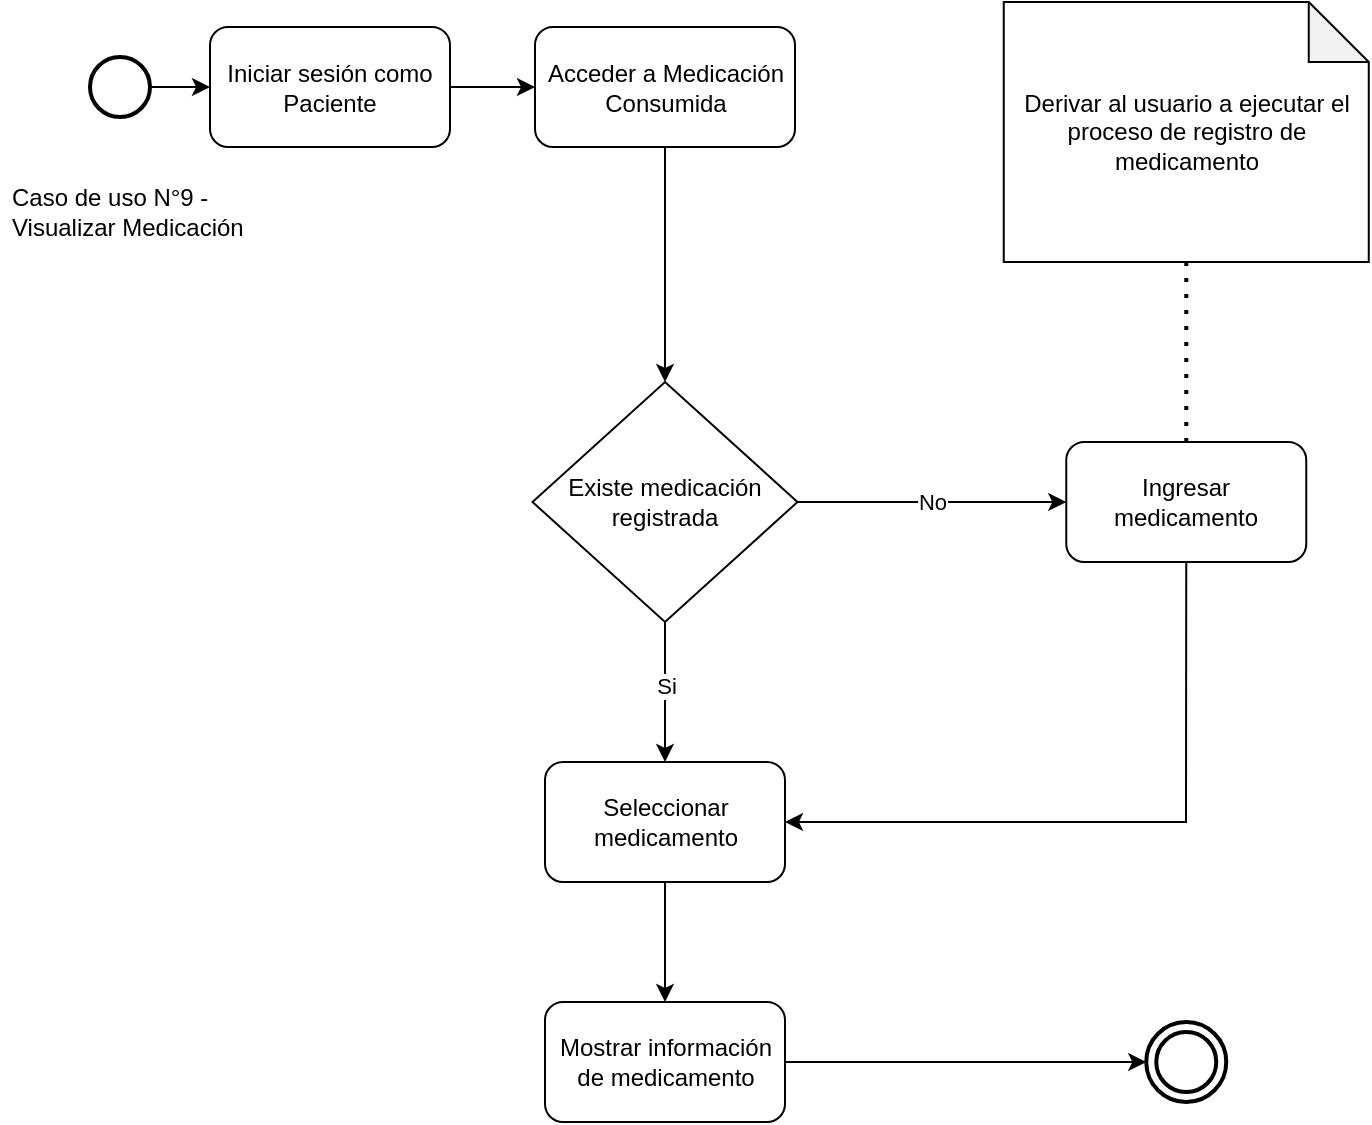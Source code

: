 <mxfile version="21.7.4" type="google">
  <diagram name="Página-1" id="aT8YRtcqcaAWU5DnM1vG">
    <mxGraphModel grid="1" page="1" gridSize="10" guides="1" tooltips="1" connect="1" arrows="1" fold="1" pageScale="1" pageWidth="827" pageHeight="1169" math="0" shadow="0">
      <root>
        <mxCell id="0" />
        <mxCell id="1" parent="0" />
        <mxCell id="o1yoJ1KZ-WgfqzTSfl_E-1" value="" style="strokeWidth=2;html=1;shape=mxgraph.flowchart.start_2;whiteSpace=wrap;" vertex="1" parent="1">
          <mxGeometry x="80" y="97.5" width="30" height="30" as="geometry" />
        </mxCell>
        <mxCell id="o1yoJ1KZ-WgfqzTSfl_E-2" value="" style="ellipse;shape=doubleEllipse;whiteSpace=wrap;html=1;aspect=fixed;perimeterSpacing=0;strokeWidth=2;" vertex="1" parent="1">
          <mxGeometry x="608.13" y="580" width="40" height="40" as="geometry" />
        </mxCell>
        <mxCell id="o1yoJ1KZ-WgfqzTSfl_E-3" value="Iniciar sesión como Paciente" style="rounded=1;whiteSpace=wrap;html=1;" vertex="1" parent="1">
          <mxGeometry x="140" y="82.5" width="120" height="60" as="geometry" />
        </mxCell>
        <mxCell id="o1yoJ1KZ-WgfqzTSfl_E-4" value="" style="endArrow=classic;html=1;rounded=0;exitX=1;exitY=0.5;exitDx=0;exitDy=0;exitPerimeter=0;entryX=0;entryY=0.5;entryDx=0;entryDy=0;" edge="1" parent="1" source="o1yoJ1KZ-WgfqzTSfl_E-1" target="o1yoJ1KZ-WgfqzTSfl_E-3">
          <mxGeometry width="50" height="50" relative="1" as="geometry">
            <mxPoint x="230" y="402.5" as="sourcePoint" />
            <mxPoint x="280" y="352.5" as="targetPoint" />
          </mxGeometry>
        </mxCell>
        <mxCell id="o1yoJ1KZ-WgfqzTSfl_E-5" value="" style="endArrow=classic;html=1;rounded=0;exitX=1;exitY=0.5;exitDx=0;exitDy=0;entryX=0;entryY=0.5;entryDx=0;entryDy=0;" edge="1" parent="1" source="o1yoJ1KZ-WgfqzTSfl_E-3" target="o1yoJ1KZ-WgfqzTSfl_E-16">
          <mxGeometry width="50" height="50" relative="1" as="geometry">
            <mxPoint x="130" y="137.5" as="sourcePoint" />
            <mxPoint x="180" y="137.5" as="targetPoint" />
          </mxGeometry>
        </mxCell>
        <mxCell id="o1yoJ1KZ-WgfqzTSfl_E-6" value="Existe medicación registrada" style="rhombus;whiteSpace=wrap;html=1;" vertex="1" parent="1">
          <mxGeometry x="301.25" y="260" width="132.5" height="120" as="geometry" />
        </mxCell>
        <mxCell id="o1yoJ1KZ-WgfqzTSfl_E-7" value="Ingresar medicamento" style="rounded=1;whiteSpace=wrap;html=1;" vertex="1" parent="1">
          <mxGeometry x="568.13" y="290" width="120" height="60" as="geometry" />
        </mxCell>
        <mxCell id="o1yoJ1KZ-WgfqzTSfl_E-8" value="No" style="endArrow=classic;html=1;rounded=0;exitX=1;exitY=0.5;exitDx=0;exitDy=0;entryX=0;entryY=0.5;entryDx=0;entryDy=0;" edge="1" parent="1" source="o1yoJ1KZ-WgfqzTSfl_E-6" target="o1yoJ1KZ-WgfqzTSfl_E-7">
          <mxGeometry width="50" height="50" relative="1" as="geometry">
            <mxPoint x="400" y="167.5" as="sourcePoint" />
            <mxPoint x="400" y="197.5" as="targetPoint" />
            <Array as="points" />
          </mxGeometry>
        </mxCell>
        <mxCell id="o1yoJ1KZ-WgfqzTSfl_E-9" value="" style="endArrow=classic;html=1;rounded=0;exitX=0.5;exitY=1;exitDx=0;exitDy=0;entryX=0.5;entryY=0;entryDx=0;entryDy=0;" edge="1" parent="1" source="o1yoJ1KZ-WgfqzTSfl_E-6" target="o1yoJ1KZ-WgfqzTSfl_E-11">
          <mxGeometry width="50" height="50" relative="1" as="geometry">
            <mxPoint x="400" y="167.5" as="sourcePoint" />
            <mxPoint x="390" y="297.5" as="targetPoint" />
            <Array as="points" />
          </mxGeometry>
        </mxCell>
        <mxCell id="o1yoJ1KZ-WgfqzTSfl_E-10" value="Si" style="edgeLabel;html=1;align=center;verticalAlign=middle;resizable=0;points=[];" vertex="1" connectable="0" parent="o1yoJ1KZ-WgfqzTSfl_E-9">
          <mxGeometry x="-0.427" y="1" relative="1" as="geometry">
            <mxPoint x="-1" y="12" as="offset" />
          </mxGeometry>
        </mxCell>
        <mxCell id="o1yoJ1KZ-WgfqzTSfl_E-11" value="Seleccionar medicamento" style="rounded=1;whiteSpace=wrap;html=1;" vertex="1" parent="1">
          <mxGeometry x="307.5" y="450" width="120" height="60" as="geometry" />
        </mxCell>
        <mxCell id="o1yoJ1KZ-WgfqzTSfl_E-12" value="Mostrar información de medicamento" style="rounded=1;whiteSpace=wrap;html=1;" vertex="1" parent="1">
          <mxGeometry x="307.5" y="570" width="120" height="60" as="geometry" />
        </mxCell>
        <mxCell id="o1yoJ1KZ-WgfqzTSfl_E-13" value="" style="endArrow=classic;html=1;rounded=0;exitX=0.5;exitY=1;exitDx=0;exitDy=0;entryX=0.5;entryY=0;entryDx=0;entryDy=0;" edge="1" parent="1" source="o1yoJ1KZ-WgfqzTSfl_E-11" target="o1yoJ1KZ-WgfqzTSfl_E-12">
          <mxGeometry width="50" height="50" relative="1" as="geometry">
            <mxPoint x="400" y="167.5" as="sourcePoint" />
            <mxPoint x="400" y="197.5" as="targetPoint" />
            <Array as="points" />
          </mxGeometry>
        </mxCell>
        <mxCell id="o1yoJ1KZ-WgfqzTSfl_E-15" value="Derivar al usuario a ejecutar el proceso de registro de medicamento" style="shape=note;whiteSpace=wrap;html=1;backgroundOutline=1;darkOpacity=0.05;" vertex="1" parent="1">
          <mxGeometry x="536.88" y="70" width="182.5" height="130" as="geometry" />
        </mxCell>
        <mxCell id="o1yoJ1KZ-WgfqzTSfl_E-16" value="Acceder a Medicación Consumida" style="rounded=1;whiteSpace=wrap;html=1;" vertex="1" parent="1">
          <mxGeometry x="302.5" y="82.5" width="130" height="60" as="geometry" />
        </mxCell>
        <mxCell id="o1yoJ1KZ-WgfqzTSfl_E-17" value="" style="endArrow=classic;html=1;rounded=0;entryX=0.5;entryY=0;entryDx=0;entryDy=0;exitX=0.5;exitY=1;exitDx=0;exitDy=0;" edge="1" parent="1" source="o1yoJ1KZ-WgfqzTSfl_E-16" target="o1yoJ1KZ-WgfqzTSfl_E-6">
          <mxGeometry width="50" height="50" relative="1" as="geometry">
            <mxPoint x="310" y="147.5" as="sourcePoint" />
            <mxPoint x="367.5" y="167.5" as="targetPoint" />
            <Array as="points" />
          </mxGeometry>
        </mxCell>
        <mxCell id="o1yoJ1KZ-WgfqzTSfl_E-18" value="" style="endArrow=none;dashed=1;html=1;dashPattern=1 3;strokeWidth=2;rounded=0;exitX=0.5;exitY=0;exitDx=0;exitDy=0;" edge="1" parent="1" source="o1yoJ1KZ-WgfqzTSfl_E-7" target="o1yoJ1KZ-WgfqzTSfl_E-15">
          <mxGeometry width="50" height="50" relative="1" as="geometry">
            <mxPoint x="470" y="177.5" as="sourcePoint" />
            <mxPoint x="520" y="127.5" as="targetPoint" />
          </mxGeometry>
        </mxCell>
        <mxCell id="o1yoJ1KZ-WgfqzTSfl_E-19" value="Caso de uso N°9 - Visualizar Medicación" style="text;strokeColor=none;fillColor=none;align=left;verticalAlign=middle;spacingLeft=4;spacingRight=4;overflow=hidden;points=[[0,0.5],[1,0.5]];portConstraint=eastwest;rotatable=0;whiteSpace=wrap;html=1;" vertex="1" parent="1">
          <mxGeometry x="35" y="127.5" width="135" height="95" as="geometry" />
        </mxCell>
        <mxCell id="o1yoJ1KZ-WgfqzTSfl_E-20" value="" style="endArrow=classic;html=1;rounded=0;entryX=1;entryY=0.5;entryDx=0;entryDy=0;exitX=0.5;exitY=1;exitDx=0;exitDy=0;" edge="1" parent="1" source="o1yoJ1KZ-WgfqzTSfl_E-7" target="o1yoJ1KZ-WgfqzTSfl_E-11">
          <mxGeometry width="50" height="50" relative="1" as="geometry">
            <mxPoint x="460" y="360" as="sourcePoint" />
            <mxPoint x="460" y="417" as="targetPoint" />
            <Array as="points">
              <mxPoint x="628" y="480" />
              <mxPoint x="560" y="480" />
            </Array>
          </mxGeometry>
        </mxCell>
        <mxCell id="o1yoJ1KZ-WgfqzTSfl_E-25" value="" style="endArrow=classic;html=1;rounded=0;exitX=1;exitY=0.5;exitDx=0;exitDy=0;entryX=0;entryY=0.5;entryDx=0;entryDy=0;" edge="1" parent="1" source="o1yoJ1KZ-WgfqzTSfl_E-12" target="o1yoJ1KZ-WgfqzTSfl_E-2">
          <mxGeometry width="50" height="50" relative="1" as="geometry">
            <mxPoint x="378" y="450" as="sourcePoint" />
            <mxPoint x="470" y="720" as="targetPoint" />
            <Array as="points" />
          </mxGeometry>
        </mxCell>
      </root>
    </mxGraphModel>
  </diagram>
</mxfile>
